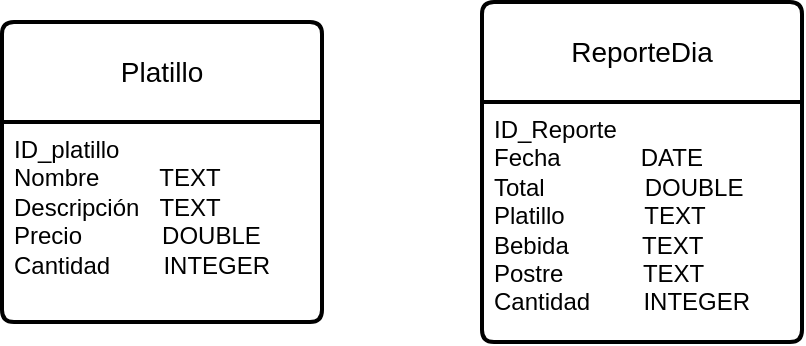 <mxfile version="26.2.14">
  <diagram name="Página-1" id="h7LUN1vNj84Fv_pHa3Pm">
    <mxGraphModel dx="801" dy="351" grid="1" gridSize="10" guides="1" tooltips="1" connect="1" arrows="1" fold="1" page="1" pageScale="1" pageWidth="827" pageHeight="1169" math="0" shadow="0">
      <root>
        <mxCell id="0" />
        <mxCell id="1" parent="0" />
        <mxCell id="UgrekTySW67cZ93FWNIJ-5" value="Platillo" style="swimlane;childLayout=stackLayout;horizontal=1;startSize=50;horizontalStack=0;rounded=1;fontSize=14;fontStyle=0;strokeWidth=2;resizeParent=0;resizeLast=1;shadow=0;dashed=0;align=center;arcSize=4;whiteSpace=wrap;html=1;" vertex="1" parent="1">
          <mxGeometry x="160" y="90" width="160" height="150" as="geometry" />
        </mxCell>
        <mxCell id="UgrekTySW67cZ93FWNIJ-6" value="ID_platillo&lt;div&gt;&lt;div&gt;Nombre&amp;nbsp; &amp;nbsp; &amp;nbsp; &amp;nbsp; &amp;nbsp;TEXT&lt;/div&gt;&lt;div&gt;Descripción&amp;nbsp; &amp;nbsp;TEXT&lt;/div&gt;&lt;div&gt;Precio&amp;nbsp; &amp;nbsp; &amp;nbsp; &amp;nbsp; &amp;nbsp; &amp;nbsp; DOUBLE&lt;/div&gt;&lt;div&gt;Cantidad&amp;nbsp; &amp;nbsp; &amp;nbsp; &amp;nbsp; INTEGER&lt;/div&gt;&lt;/div&gt;" style="align=left;strokeColor=none;fillColor=none;spacingLeft=4;spacingRight=4;fontSize=12;verticalAlign=top;resizable=0;rotatable=0;part=1;html=1;whiteSpace=wrap;" vertex="1" parent="UgrekTySW67cZ93FWNIJ-5">
          <mxGeometry y="50" width="160" height="100" as="geometry" />
        </mxCell>
        <mxCell id="UgrekTySW67cZ93FWNIJ-7" value="&lt;div&gt;ReporteDia&lt;/div&gt;" style="swimlane;childLayout=stackLayout;horizontal=1;startSize=50;horizontalStack=0;rounded=1;fontSize=14;fontStyle=0;strokeWidth=2;resizeParent=0;resizeLast=1;shadow=0;dashed=0;align=center;arcSize=4;whiteSpace=wrap;html=1;" vertex="1" parent="1">
          <mxGeometry x="400" y="80" width="160" height="170" as="geometry" />
        </mxCell>
        <mxCell id="UgrekTySW67cZ93FWNIJ-8" value="ID_Reporte&lt;div&gt;Fecha&amp;nbsp; &amp;nbsp; &amp;nbsp; &amp;nbsp; &amp;nbsp; &amp;nbsp; DATE&amp;nbsp;&lt;/div&gt;&lt;div&gt;Total&amp;nbsp; &amp;nbsp; &amp;nbsp; &amp;nbsp; &amp;nbsp; &amp;nbsp; &amp;nbsp; &amp;nbsp;DOUBLE&lt;/div&gt;&lt;div&gt;Platillo&amp;nbsp; &amp;nbsp; &amp;nbsp; &amp;nbsp; &amp;nbsp; &amp;nbsp; TEXT&lt;/div&gt;&lt;div&gt;Bebida&amp;nbsp; &amp;nbsp; &amp;nbsp; &amp;nbsp; &amp;nbsp; &amp;nbsp;TEXT&lt;/div&gt;&lt;div&gt;Postre&amp;nbsp; &amp;nbsp; &amp;nbsp; &amp;nbsp; &amp;nbsp; &amp;nbsp; TEXT&lt;/div&gt;&lt;div&gt;Cantidad&amp;nbsp; &amp;nbsp; &amp;nbsp; &amp;nbsp; INTEGER&lt;/div&gt;" style="align=left;strokeColor=none;fillColor=none;spacingLeft=4;spacingRight=4;fontSize=12;verticalAlign=top;resizable=0;rotatable=0;part=1;html=1;whiteSpace=wrap;" vertex="1" parent="UgrekTySW67cZ93FWNIJ-7">
          <mxGeometry y="50" width="160" height="120" as="geometry" />
        </mxCell>
      </root>
    </mxGraphModel>
  </diagram>
</mxfile>
